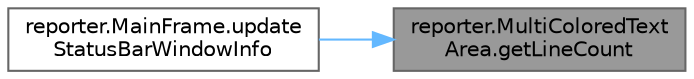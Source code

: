 digraph "reporter.MultiColoredTextArea.getLineCount"
{
 // LATEX_PDF_SIZE
  bgcolor="transparent";
  edge [fontname=Helvetica,fontsize=10,labelfontname=Helvetica,labelfontsize=10];
  node [fontname=Helvetica,fontsize=10,shape=box,height=0.2,width=0.4];
  rankdir="RL";
  Node1 [id="Node000001",label="reporter.MultiColoredText\lArea.getLineCount",height=0.2,width=0.4,color="gray40", fillcolor="grey60", style="filled", fontcolor="black",tooltip=" "];
  Node1 -> Node2 [id="edge1_Node000001_Node000002",dir="back",color="steelblue1",style="solid",tooltip=" "];
  Node2 [id="Node000002",label="reporter.MainFrame.update\lStatusBarWindowInfo",height=0.2,width=0.4,color="grey40", fillcolor="white", style="filled",URL="$classreporter_1_1_main_frame.html#a654608db04dd4ff705789b9acae82735",tooltip=" "];
}
